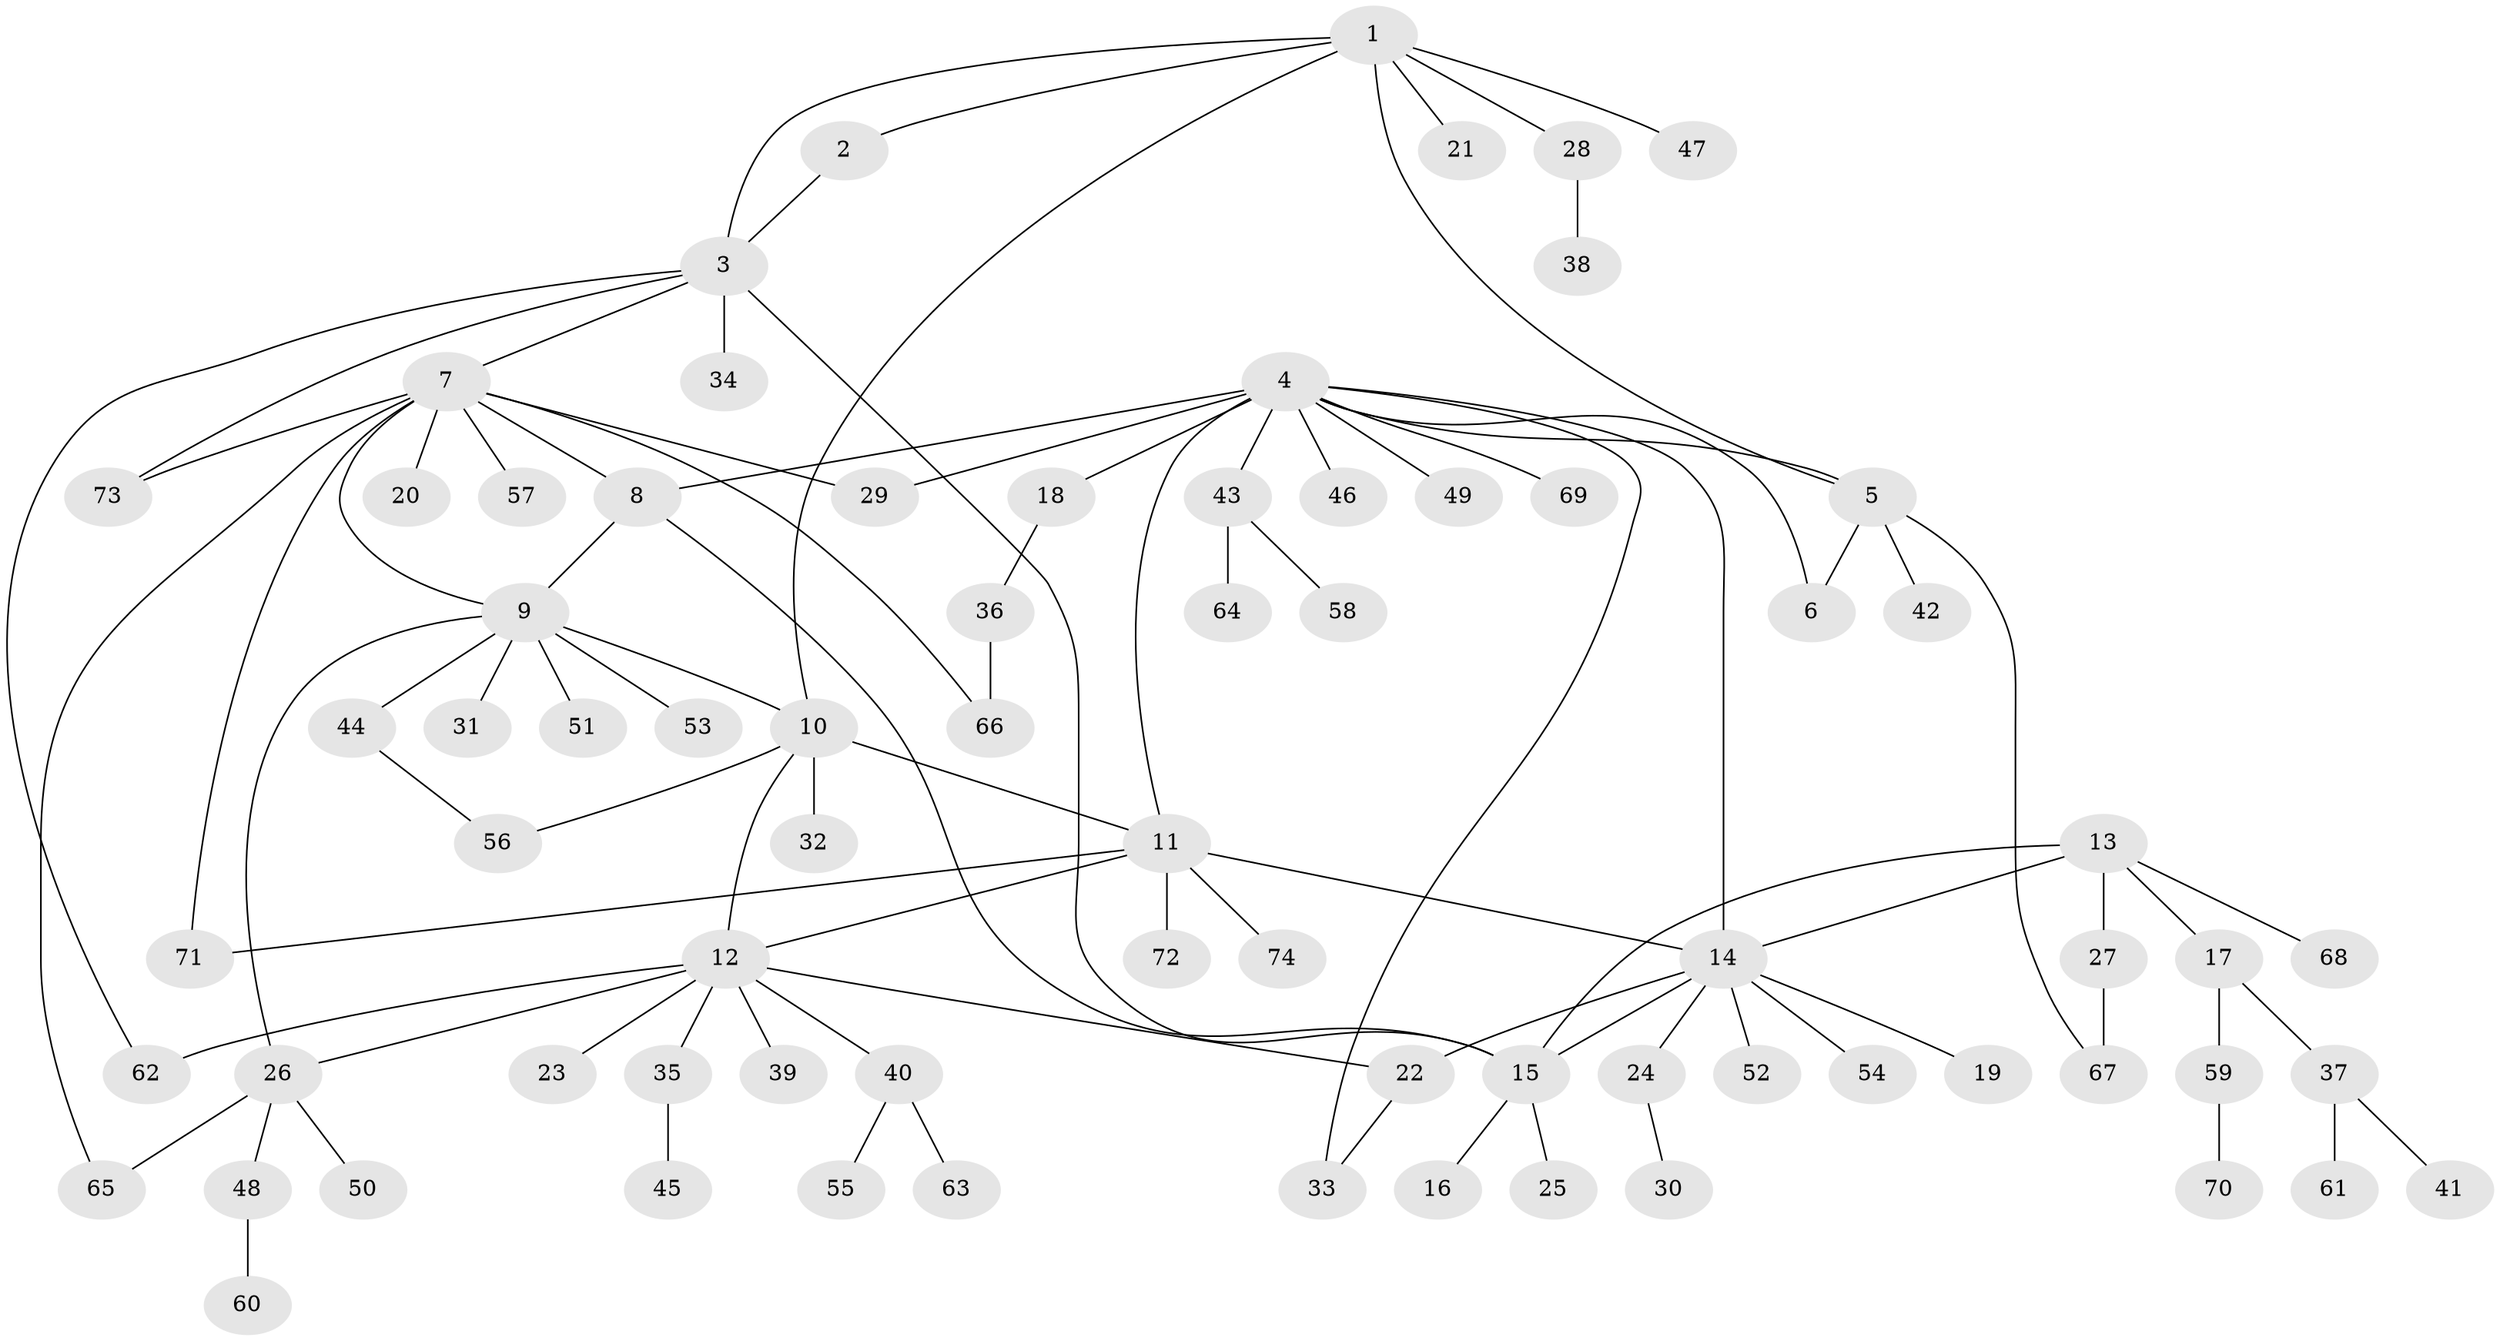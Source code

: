 // coarse degree distribution, {5: 0.12903225806451613, 3: 0.0967741935483871, 4: 0.1935483870967742, 8: 0.03225806451612903, 2: 0.16129032258064516, 7: 0.06451612903225806, 6: 0.03225806451612903, 1: 0.2903225806451613}
// Generated by graph-tools (version 1.1) at 2025/52/03/04/25 22:52:33]
// undirected, 74 vertices, 95 edges
graph export_dot {
  node [color=gray90,style=filled];
  1;
  2;
  3;
  4;
  5;
  6;
  7;
  8;
  9;
  10;
  11;
  12;
  13;
  14;
  15;
  16;
  17;
  18;
  19;
  20;
  21;
  22;
  23;
  24;
  25;
  26;
  27;
  28;
  29;
  30;
  31;
  32;
  33;
  34;
  35;
  36;
  37;
  38;
  39;
  40;
  41;
  42;
  43;
  44;
  45;
  46;
  47;
  48;
  49;
  50;
  51;
  52;
  53;
  54;
  55;
  56;
  57;
  58;
  59;
  60;
  61;
  62;
  63;
  64;
  65;
  66;
  67;
  68;
  69;
  70;
  71;
  72;
  73;
  74;
  1 -- 2;
  1 -- 3;
  1 -- 5;
  1 -- 10;
  1 -- 21;
  1 -- 28;
  1 -- 47;
  2 -- 3;
  3 -- 7;
  3 -- 15;
  3 -- 34;
  3 -- 62;
  3 -- 73;
  4 -- 5;
  4 -- 6;
  4 -- 8;
  4 -- 11;
  4 -- 14;
  4 -- 18;
  4 -- 29;
  4 -- 33;
  4 -- 43;
  4 -- 46;
  4 -- 49;
  4 -- 69;
  5 -- 6;
  5 -- 42;
  5 -- 67;
  7 -- 8;
  7 -- 9;
  7 -- 20;
  7 -- 29;
  7 -- 57;
  7 -- 65;
  7 -- 66;
  7 -- 71;
  7 -- 73;
  8 -- 9;
  8 -- 15;
  9 -- 10;
  9 -- 26;
  9 -- 31;
  9 -- 44;
  9 -- 51;
  9 -- 53;
  10 -- 11;
  10 -- 12;
  10 -- 32;
  10 -- 56;
  11 -- 12;
  11 -- 14;
  11 -- 71;
  11 -- 72;
  11 -- 74;
  12 -- 22;
  12 -- 23;
  12 -- 26;
  12 -- 35;
  12 -- 39;
  12 -- 40;
  12 -- 62;
  13 -- 14;
  13 -- 15;
  13 -- 17;
  13 -- 27;
  13 -- 68;
  14 -- 15;
  14 -- 19;
  14 -- 22;
  14 -- 24;
  14 -- 52;
  14 -- 54;
  15 -- 16;
  15 -- 25;
  17 -- 37;
  17 -- 59;
  18 -- 36;
  22 -- 33;
  24 -- 30;
  26 -- 48;
  26 -- 50;
  26 -- 65;
  27 -- 67;
  28 -- 38;
  35 -- 45;
  36 -- 66;
  37 -- 41;
  37 -- 61;
  40 -- 55;
  40 -- 63;
  43 -- 58;
  43 -- 64;
  44 -- 56;
  48 -- 60;
  59 -- 70;
}
